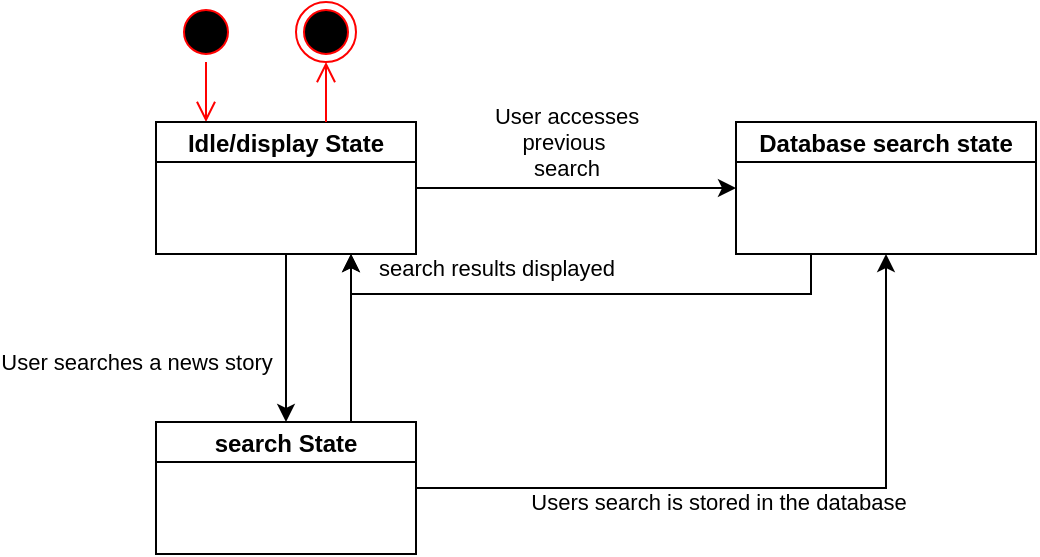 <mxfile version="24.7.17">
  <diagram name="Page-1" id="c_F4wneWrlYXOUAQgw0x">
    <mxGraphModel dx="989" dy="514" grid="1" gridSize="10" guides="1" tooltips="1" connect="1" arrows="1" fold="1" page="1" pageScale="1" pageWidth="850" pageHeight="1100" math="0" shadow="0">
      <root>
        <mxCell id="0" />
        <mxCell id="1" parent="0" />
        <mxCell id="CwwUcBFTwXQGYd2oY7Go-2" value="" style="edgeStyle=orthogonalEdgeStyle;html=1;verticalAlign=bottom;endArrow=open;endSize=8;strokeColor=#ff0000;rounded=0;" edge="1" source="CwwUcBFTwXQGYd2oY7Go-1" parent="1" target="CwwUcBFTwXQGYd2oY7Go-3">
          <mxGeometry relative="1" as="geometry">
            <mxPoint x="190" y="170" as="targetPoint" />
            <mxPoint x="186.99" y="175" as="sourcePoint" />
            <Array as="points">
              <mxPoint x="155" y="230" />
              <mxPoint x="155" y="230" />
            </Array>
          </mxGeometry>
        </mxCell>
        <mxCell id="CwwUcBFTwXQGYd2oY7Go-14" style="edgeStyle=orthogonalEdgeStyle;rounded=0;orthogonalLoop=1;jettySize=auto;html=1;entryX=0.5;entryY=0;entryDx=0;entryDy=0;" edge="1" parent="1" source="CwwUcBFTwXQGYd2oY7Go-3" target="CwwUcBFTwXQGYd2oY7Go-13">
          <mxGeometry relative="1" as="geometry" />
        </mxCell>
        <mxCell id="CwwUcBFTwXQGYd2oY7Go-15" value="User searches a news story" style="edgeLabel;html=1;align=center;verticalAlign=middle;resizable=0;points=[];" vertex="1" connectable="0" parent="CwwUcBFTwXQGYd2oY7Go-14">
          <mxGeometry x="-0.031" y="-4" relative="1" as="geometry">
            <mxPoint x="-71" y="13" as="offset" />
          </mxGeometry>
        </mxCell>
        <mxCell id="CwwUcBFTwXQGYd2oY7Go-19" style="edgeStyle=orthogonalEdgeStyle;rounded=0;orthogonalLoop=1;jettySize=auto;html=1;" edge="1" parent="1" source="CwwUcBFTwXQGYd2oY7Go-3" target="CwwUcBFTwXQGYd2oY7Go-16">
          <mxGeometry relative="1" as="geometry" />
        </mxCell>
        <mxCell id="CwwUcBFTwXQGYd2oY7Go-20" value="User accesses&lt;div&gt;&lt;div&gt;previous&amp;nbsp;&lt;/div&gt;&lt;div&gt;search&lt;/div&gt;&lt;/div&gt;" style="edgeLabel;html=1;align=center;verticalAlign=middle;resizable=0;points=[];" vertex="1" connectable="0" parent="CwwUcBFTwXQGYd2oY7Go-19">
          <mxGeometry x="-0.125" y="1" relative="1" as="geometry">
            <mxPoint x="5" y="-22" as="offset" />
          </mxGeometry>
        </mxCell>
        <mxCell id="CwwUcBFTwXQGYd2oY7Go-3" value="Idle/display State" style="swimlane;startSize=20;horizontal=1;containerType=tree;" vertex="1" parent="1">
          <mxGeometry x="130" y="240" width="130" height="66" as="geometry" />
        </mxCell>
        <mxCell id="CwwUcBFTwXQGYd2oY7Go-17" style="edgeStyle=orthogonalEdgeStyle;rounded=0;orthogonalLoop=1;jettySize=auto;html=1;" edge="1" parent="1" source="CwwUcBFTwXQGYd2oY7Go-13" target="CwwUcBFTwXQGYd2oY7Go-16">
          <mxGeometry relative="1" as="geometry" />
        </mxCell>
        <mxCell id="CwwUcBFTwXQGYd2oY7Go-18" value="Users search is stored in the database" style="edgeLabel;html=1;align=center;verticalAlign=middle;resizable=0;points=[];" vertex="1" connectable="0" parent="CwwUcBFTwXQGYd2oY7Go-17">
          <mxGeometry x="-0.141" y="4" relative="1" as="geometry">
            <mxPoint y="11" as="offset" />
          </mxGeometry>
        </mxCell>
        <mxCell id="CwwUcBFTwXQGYd2oY7Go-22" style="edgeStyle=orthogonalEdgeStyle;rounded=0;orthogonalLoop=1;jettySize=auto;html=1;exitX=0.75;exitY=0;exitDx=0;exitDy=0;entryX=0.75;entryY=1;entryDx=0;entryDy=0;" edge="1" parent="1" source="CwwUcBFTwXQGYd2oY7Go-13" target="CwwUcBFTwXQGYd2oY7Go-3">
          <mxGeometry relative="1" as="geometry" />
        </mxCell>
        <mxCell id="CwwUcBFTwXQGYd2oY7Go-13" value="search State" style="swimlane;startSize=20;horizontal=1;containerType=tree;" vertex="1" parent="1">
          <mxGeometry x="130" y="390" width="130" height="66" as="geometry" />
        </mxCell>
        <mxCell id="CwwUcBFTwXQGYd2oY7Go-21" style="edgeStyle=orthogonalEdgeStyle;rounded=0;orthogonalLoop=1;jettySize=auto;html=1;exitX=0.25;exitY=1;exitDx=0;exitDy=0;entryX=0.75;entryY=1;entryDx=0;entryDy=0;" edge="1" parent="1" source="CwwUcBFTwXQGYd2oY7Go-16" target="CwwUcBFTwXQGYd2oY7Go-3">
          <mxGeometry relative="1" as="geometry" />
        </mxCell>
        <mxCell id="CwwUcBFTwXQGYd2oY7Go-23" value="search results displayed" style="edgeLabel;html=1;align=center;verticalAlign=middle;resizable=0;points=[];" vertex="1" connectable="0" parent="CwwUcBFTwXQGYd2oY7Go-21">
          <mxGeometry x="0.789" y="1" relative="1" as="geometry">
            <mxPoint x="64" y="-14" as="offset" />
          </mxGeometry>
        </mxCell>
        <mxCell id="CwwUcBFTwXQGYd2oY7Go-16" value="Database search state" style="swimlane;startSize=20;horizontal=1;containerType=tree;" vertex="1" parent="1">
          <mxGeometry x="420" y="240" width="150" height="66" as="geometry">
            <mxRectangle x="360" y="260" width="160" height="30" as="alternateBounds" />
          </mxGeometry>
        </mxCell>
        <mxCell id="CwwUcBFTwXQGYd2oY7Go-1" value="" style="ellipse;html=1;shape=startState;fillColor=#000000;strokeColor=#ff0000;" vertex="1" parent="1">
          <mxGeometry x="140" y="180" width="30" height="30" as="geometry" />
        </mxCell>
        <mxCell id="CwwUcBFTwXQGYd2oY7Go-25" value="" style="ellipse;html=1;shape=endState;fillColor=#000000;strokeColor=#ff0000;" vertex="1" parent="1">
          <mxGeometry x="200" y="180" width="30" height="30" as="geometry" />
        </mxCell>
        <mxCell id="CwwUcBFTwXQGYd2oY7Go-26" value="" style="edgeStyle=orthogonalEdgeStyle;html=1;verticalAlign=bottom;endArrow=open;endSize=8;strokeColor=#ff0000;rounded=0;" edge="1" parent="1" source="CwwUcBFTwXQGYd2oY7Go-3" target="CwwUcBFTwXQGYd2oY7Go-25">
          <mxGeometry relative="1" as="geometry">
            <mxPoint x="165" y="250" as="targetPoint" />
            <mxPoint x="165" y="220" as="sourcePoint" />
            <Array as="points">
              <mxPoint x="215" y="230" />
              <mxPoint x="215" y="230" />
            </Array>
          </mxGeometry>
        </mxCell>
      </root>
    </mxGraphModel>
  </diagram>
</mxfile>
